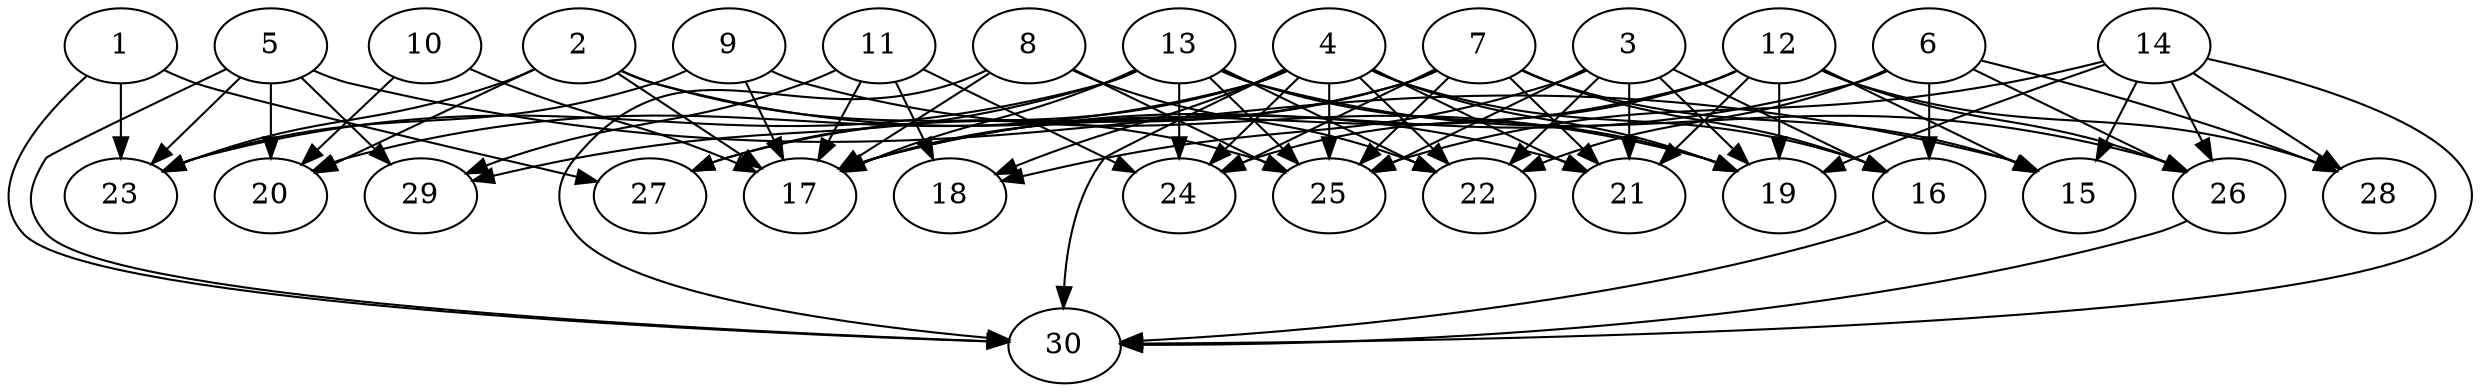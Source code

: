 // DAG automatically generated by daggen at Wed Apr 12 12:20:54 2017
// ./daggen --dot -n 30 --jump=5 --fat=0.8 --regularity=0.4 --density=0.6 
digraph G {
  1 [size="519863539219", alpha="0.01"]
  1 -> 23 [size ="411041792"]
  1 -> 27 [size ="411041792"]
  1 -> 30 [size ="411041792"]
  2 [size="28991029248", alpha="0.18"]
  2 -> 17 [size ="75497472"]
  2 -> 20 [size ="75497472"]
  2 -> 21 [size ="75497472"]
  2 -> 23 [size ="75497472"]
  2 -> 25 [size ="75497472"]
  3 [size="68719476736", alpha="0.15"]
  3 -> 16 [size ="134217728"]
  3 -> 18 [size ="134217728"]
  3 -> 19 [size ="134217728"]
  3 -> 21 [size ="134217728"]
  3 -> 22 [size ="134217728"]
  3 -> 25 [size ="134217728"]
  4 [size="68719476736", alpha="0.17"]
  4 -> 16 [size ="134217728"]
  4 -> 18 [size ="134217728"]
  4 -> 19 [size ="134217728"]
  4 -> 20 [size ="134217728"]
  4 -> 21 [size ="134217728"]
  4 -> 22 [size ="134217728"]
  4 -> 24 [size ="134217728"]
  4 -> 25 [size ="134217728"]
  4 -> 27 [size ="134217728"]
  4 -> 30 [size ="134217728"]
  5 [size="5240939472", alpha="0.11"]
  5 -> 15 [size ="411041792"]
  5 -> 20 [size ="411041792"]
  5 -> 23 [size ="411041792"]
  5 -> 29 [size ="411041792"]
  5 -> 30 [size ="411041792"]
  6 [size="8589934592", alpha="0.06"]
  6 -> 16 [size ="33554432"]
  6 -> 17 [size ="33554432"]
  6 -> 22 [size ="33554432"]
  6 -> 26 [size ="33554432"]
  6 -> 28 [size ="33554432"]
  7 [size="42410775682", alpha="0.13"]
  7 -> 15 [size ="33554432"]
  7 -> 16 [size ="33554432"]
  7 -> 17 [size ="33554432"]
  7 -> 21 [size ="33554432"]
  7 -> 24 [size ="33554432"]
  7 -> 25 [size ="33554432"]
  7 -> 27 [size ="33554432"]
  8 [size="4467005992", alpha="0.18"]
  8 -> 17 [size ="134217728"]
  8 -> 22 [size ="134217728"]
  8 -> 25 [size ="134217728"]
  8 -> 30 [size ="134217728"]
  9 [size="28991029248", alpha="0.08"]
  9 -> 17 [size ="75497472"]
  9 -> 19 [size ="75497472"]
  9 -> 23 [size ="75497472"]
  10 [size="28991029248", alpha="0.07"]
  10 -> 17 [size ="75497472"]
  10 -> 20 [size ="75497472"]
  11 [size="368293445632", alpha="0.18"]
  11 -> 17 [size ="411041792"]
  11 -> 18 [size ="411041792"]
  11 -> 24 [size ="411041792"]
  11 -> 29 [size ="411041792"]
  12 [size="231928233984", alpha="0.03"]
  12 -> 15 [size ="301989888"]
  12 -> 17 [size ="301989888"]
  12 -> 19 [size ="301989888"]
  12 -> 21 [size ="301989888"]
  12 -> 24 [size ="301989888"]
  12 -> 26 [size ="301989888"]
  12 -> 28 [size ="301989888"]
  13 [size="523891183842", alpha="0.14"]
  13 -> 17 [size ="411041792"]
  13 -> 19 [size ="411041792"]
  13 -> 22 [size ="411041792"]
  13 -> 23 [size ="411041792"]
  13 -> 24 [size ="411041792"]
  13 -> 25 [size ="411041792"]
  13 -> 26 [size ="411041792"]
  13 -> 29 [size ="411041792"]
  14 [size="1073741824000", alpha="0.01"]
  14 -> 15 [size ="838860800"]
  14 -> 19 [size ="838860800"]
  14 -> 25 [size ="838860800"]
  14 -> 26 [size ="838860800"]
  14 -> 28 [size ="838860800"]
  14 -> 30 [size ="838860800"]
  15 [size="5250044278", alpha="0.14"]
  16 [size="10257790159", alpha="0.16"]
  16 -> 30 [size ="411041792"]
  17 [size="314045876711", alpha="0.13"]
  18 [size="5226140459", alpha="0.19"]
  19 [size="139414645032", alpha="0.02"]
  20 [size="425277963823", alpha="0.04"]
  21 [size="8414860046", alpha="0.06"]
  22 [size="444581183915", alpha="0.00"]
  23 [size="8589934592", alpha="0.14"]
  24 [size="6134296532", alpha="0.17"]
  25 [size="1073741824000", alpha="0.06"]
  26 [size="112183692960", alpha="0.17"]
  26 -> 30 [size ="134217728"]
  27 [size="368293445632", alpha="0.04"]
  28 [size="266320200796", alpha="0.00"]
  29 [size="1929908087", alpha="0.15"]
  30 [size="3277193508", alpha="0.06"]
}
